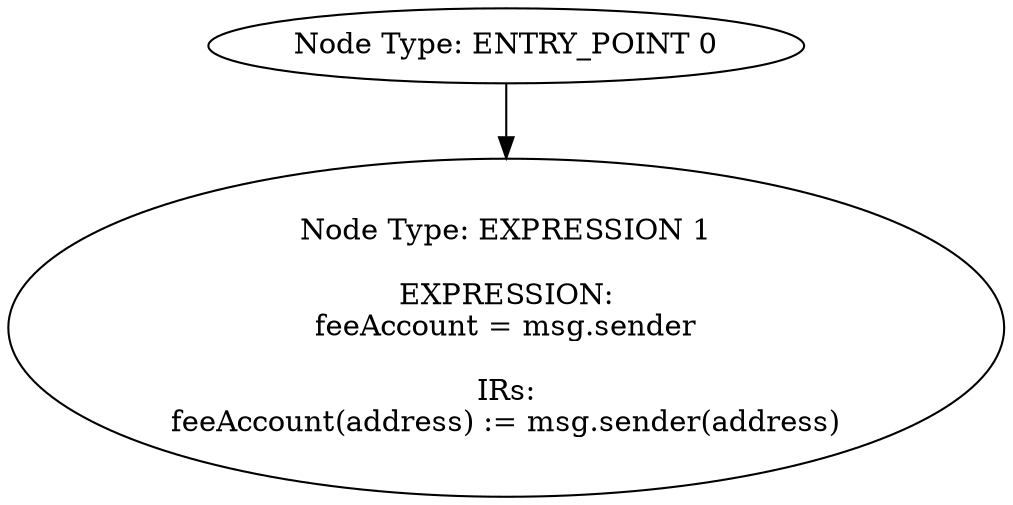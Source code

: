 digraph{
0[label="Node Type: ENTRY_POINT 0
"];
0->1;
1[label="Node Type: EXPRESSION 1

EXPRESSION:
feeAccount = msg.sender

IRs:
feeAccount(address) := msg.sender(address)"];
}
